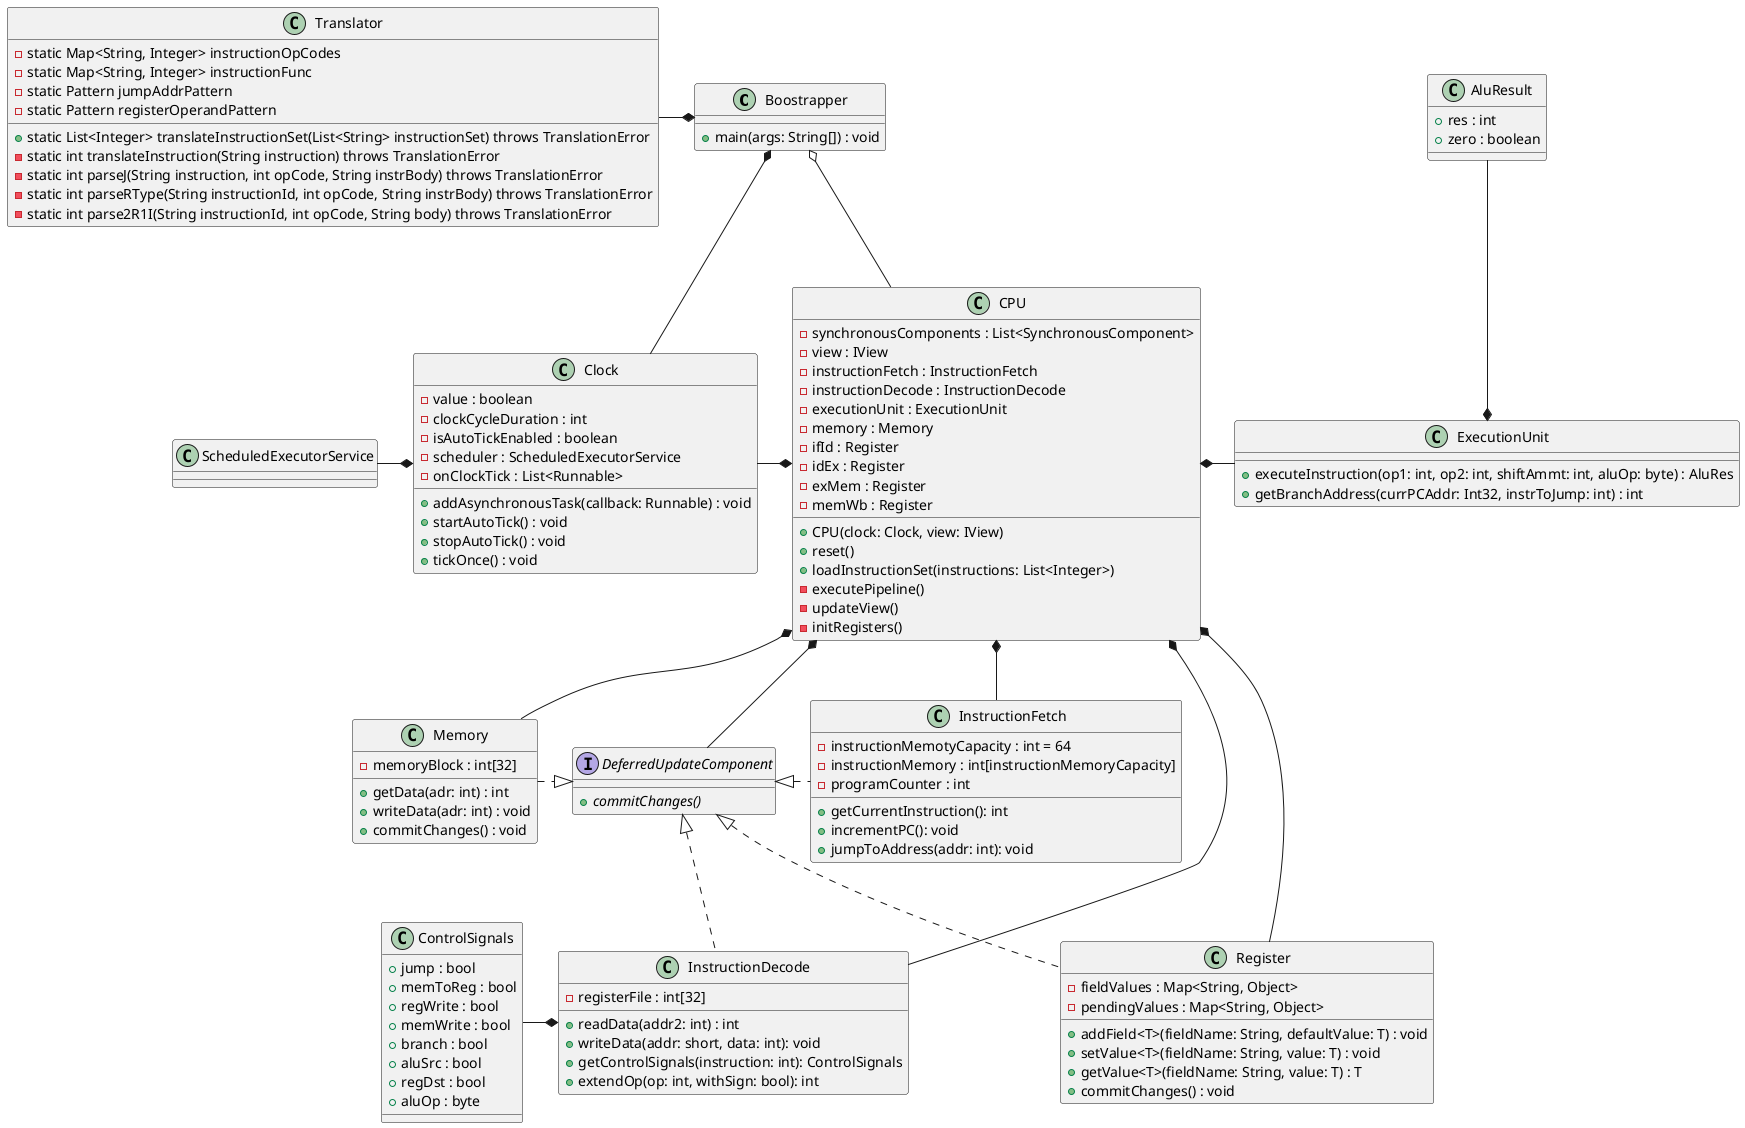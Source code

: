 @startuml CPU Simulator

Boostrapper o-- CPU
Boostrapper *-- Clock
Boostrapper *-left- Translator

Clock *-left- ScheduledExecutorService

CPU *-- DeferredUpdateComponent
CPU *-- InstructionFetch
CPU *-- InstructionDecode
CPU *-right- ExecutionUnit
CPU *-- Memory
CPU *-left- Clock
CPU *-- Register

Register .up.|> DeferredUpdateComponent

ExecutionUnit *-up- AluResult

InstructionDecode *-left- ControlSignals 

DeferredUpdateComponent <|.. InstructionDecode
DeferredUpdateComponent <|.right. InstructionFetch
DeferredUpdateComponent <|.left. Memory


class AluResult{
    + res : int
    + zero : boolean
}

class ControlSignals {
    + jump : bool
    + memToReg : bool
    + regWrite : bool
    + memWrite : bool
    + branch : bool
    + aluSrc : bool
    + regDst : bool
    + aluOp : byte
}

interface DeferredUpdateComponent {
    {abstract} + commitChanges()
}

class Boostrapper {
    + main(args: String[]) : void
}

class CPU {
    - synchronousComponents : List<SynchronousComponent>
    - view : IView
    - instructionFetch : InstructionFetch
    - instructionDecode : InstructionDecode
    - executionUnit : ExecutionUnit
    - memory : Memory
    - ifId : Register
    - idEx : Register 
    - exMem : Register
    - memWb : Register
    + CPU(clock: Clock, view: IView)
    + reset()
    + loadInstructionSet(instructions: List<Integer>)
    - executePipeline()
    - updateView()
    - initRegisters()
}

class Clock {
    - value : boolean
    - clockCycleDuration : int
    - isAutoTickEnabled : boolean
    - scheduler : ScheduledExecutorService
    - onClockTick : List<Runnable>
    + addAsynchronousTask(callback: Runnable) : void
    + startAutoTick() : void
    + stopAutoTick() : void
    + tickOnce() : void
}

class InstructionFetch {
    - instructionMemotyCapacity : int = 64
    - instructionMemory : int[instructionMemoryCapacity]
    - programCounter : int
    + getCurrentInstruction(): int
    + incrementPC(): void
    + jumpToAddress(addr: int): void
}

class InstructionDecode {
    - registerFile : int[32]
    + readData(addr2: int) : int
    + writeData(addr: short, data: int): void
    + getControlSignals(instruction: int): ControlSignals
    + extendOp(op: int, withSign: bool): int
}

class ExecutionUnit {
    + executeInstruction(op1: int, op2: int, shiftAmmt: int, aluOp: byte) : AluRes
    + getBranchAddress(currPCAddr: Int32, instrToJump: int) : int
}

class Memory {
    - memoryBlock : int[32]
    + getData(adr: int) : int
    + writeData(adr: int) : void
    + commitChanges() : void
}

class Register {
    - fieldValues : Map<String, Object>
    - pendingValues : Map<String, Object>
    + addField<T>(fieldName: String, defaultValue: T) : void
    + setValue<T>(fieldName: String, value: T) : void
    + getValue<T>(fieldName: String, value: T) : T
    + commitChanges() : void
}


class Translator {
    - static Map<String, Integer> instructionOpCodes
    - static Map<String, Integer> instructionFunc
    - static Pattern jumpAddrPattern
    - static Pattern registerOperandPattern

    + static List<Integer> translateInstructionSet(List<String> instructionSet) throws TranslationError
    - static int translateInstruction(String instruction) throws TranslationError
    - static int parseJ(String instruction, int opCode, String instrBody) throws TranslationError
    - static int parseRType(String instructionId, int opCode, String instrBody) throws TranslationError
    - static int parse2R1I(String instructionId, int opCode, String body) throws TranslationError
}

@enduml
